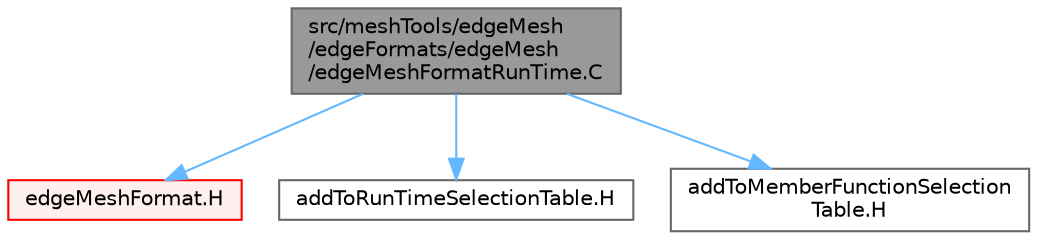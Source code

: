 digraph "src/meshTools/edgeMesh/edgeFormats/edgeMesh/edgeMeshFormatRunTime.C"
{
 // LATEX_PDF_SIZE
  bgcolor="transparent";
  edge [fontname=Helvetica,fontsize=10,labelfontname=Helvetica,labelfontsize=10];
  node [fontname=Helvetica,fontsize=10,shape=box,height=0.2,width=0.4];
  Node1 [id="Node000001",label="src/meshTools/edgeMesh\l/edgeFormats/edgeMesh\l/edgeMeshFormatRunTime.C",height=0.2,width=0.4,color="gray40", fillcolor="grey60", style="filled", fontcolor="black",tooltip=" "];
  Node1 -> Node2 [id="edge1_Node000001_Node000002",color="steelblue1",style="solid",tooltip=" "];
  Node2 [id="Node000002",label="edgeMeshFormat.H",height=0.2,width=0.4,color="red", fillcolor="#FFF0F0", style="filled",URL="$edgeMeshFormat_8H.html",tooltip=" "];
  Node1 -> Node228 [id="edge2_Node000001_Node000228",color="steelblue1",style="solid",tooltip=" "];
  Node228 [id="Node000228",label="addToRunTimeSelectionTable.H",height=0.2,width=0.4,color="grey40", fillcolor="white", style="filled",URL="$addToRunTimeSelectionTable_8H.html",tooltip="Macros for easy insertion into run-time selection tables."];
  Node1 -> Node229 [id="edge3_Node000001_Node000229",color="steelblue1",style="solid",tooltip=" "];
  Node229 [id="Node000229",label="addToMemberFunctionSelection\lTable.H",height=0.2,width=0.4,color="grey40", fillcolor="white", style="filled",URL="$addToMemberFunctionSelectionTable_8H.html",tooltip="Macros for easy insertion into member function selection tables."];
}
